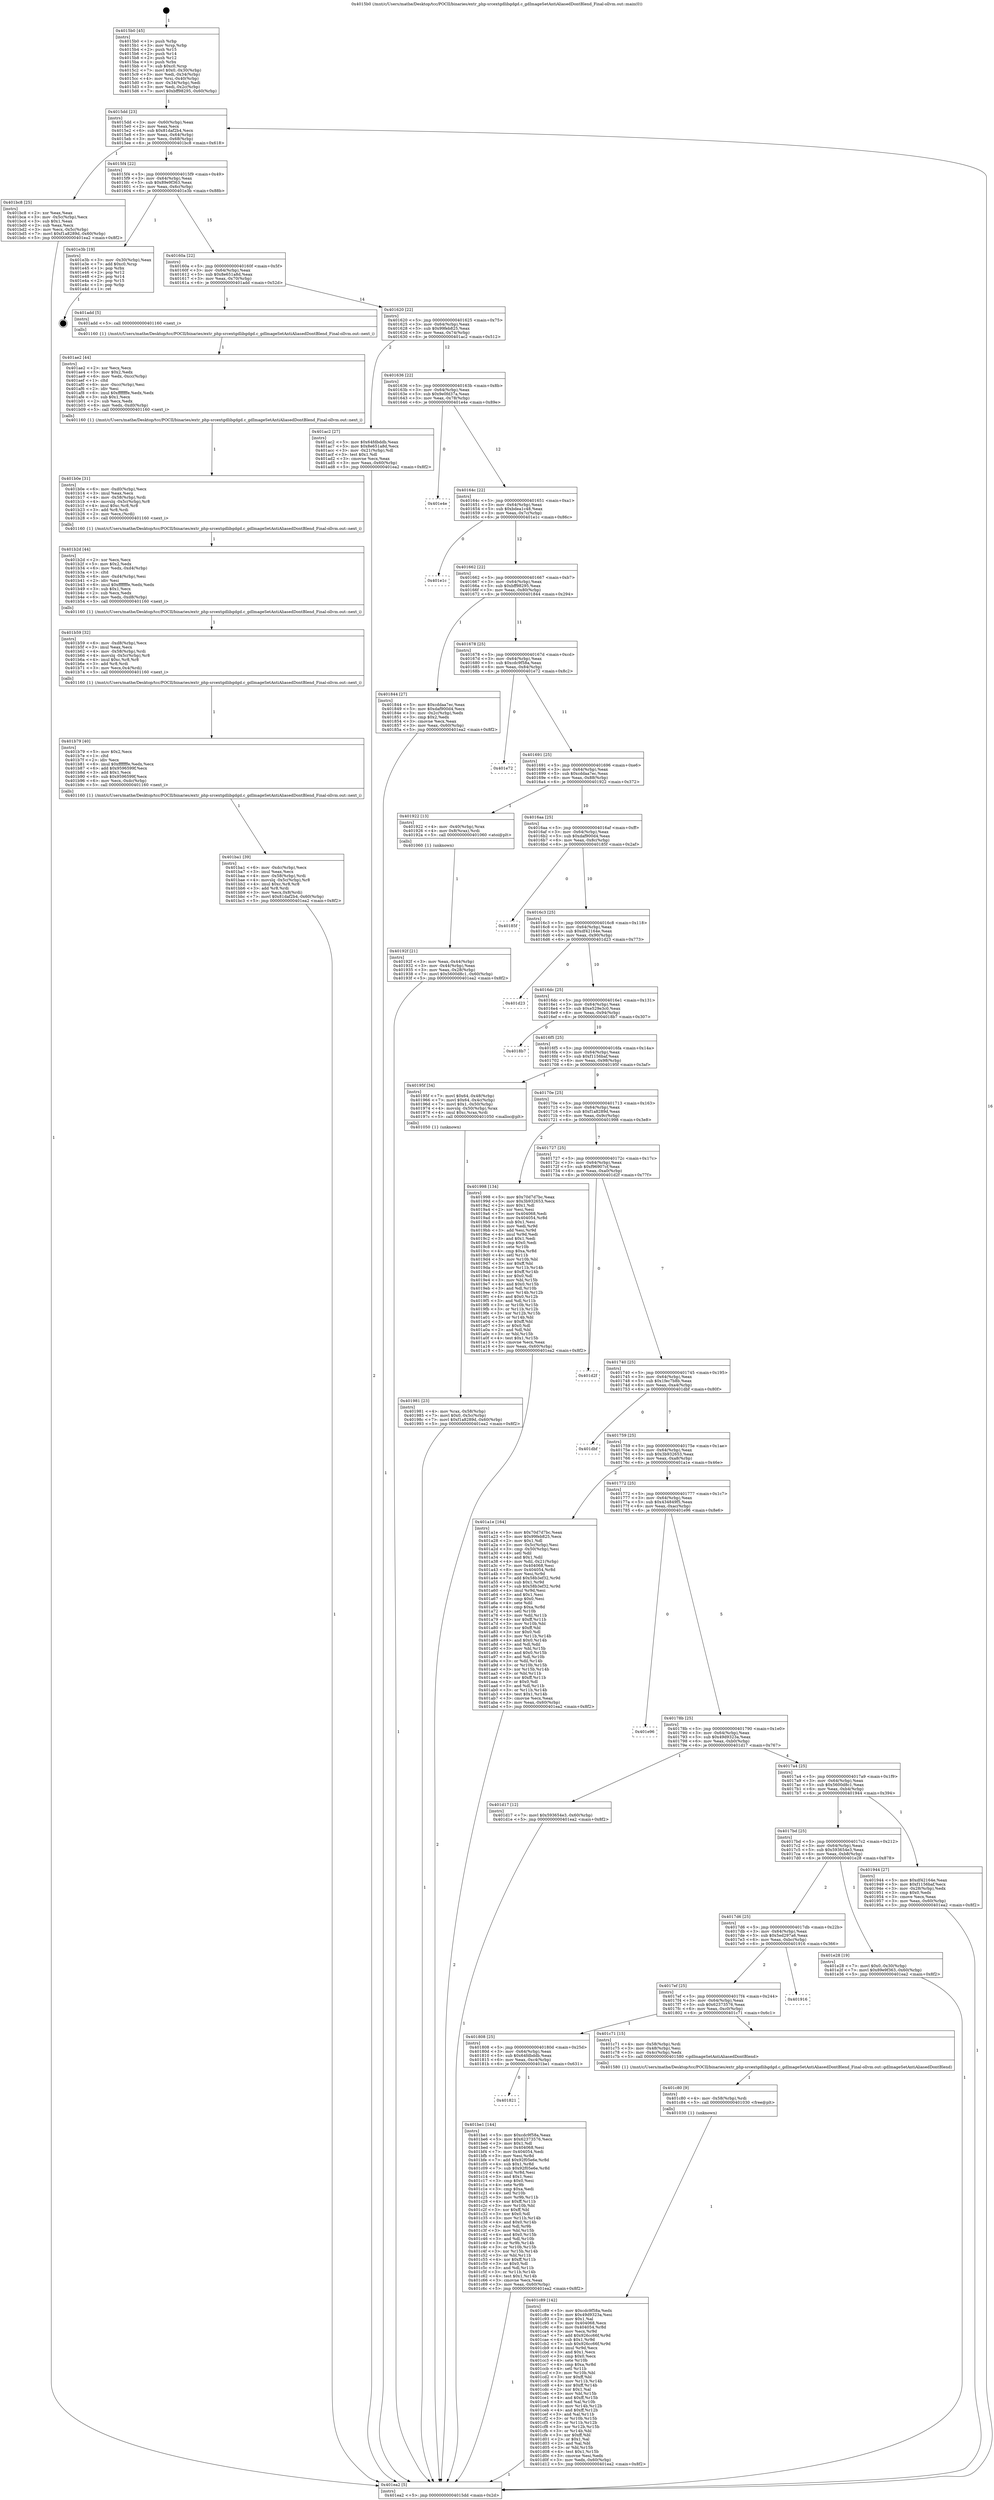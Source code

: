digraph "0x4015b0" {
  label = "0x4015b0 (/mnt/c/Users/mathe/Desktop/tcc/POCII/binaries/extr_php-srcextgdlibgdgd.c_gdImageSetAntiAliasedDontBlend_Final-ollvm.out::main(0))"
  labelloc = "t"
  node[shape=record]

  Entry [label="",width=0.3,height=0.3,shape=circle,fillcolor=black,style=filled]
  "0x4015dd" [label="{
     0x4015dd [23]\l
     | [instrs]\l
     &nbsp;&nbsp;0x4015dd \<+3\>: mov -0x60(%rbp),%eax\l
     &nbsp;&nbsp;0x4015e0 \<+2\>: mov %eax,%ecx\l
     &nbsp;&nbsp;0x4015e2 \<+6\>: sub $0x81daf2b4,%ecx\l
     &nbsp;&nbsp;0x4015e8 \<+3\>: mov %eax,-0x64(%rbp)\l
     &nbsp;&nbsp;0x4015eb \<+3\>: mov %ecx,-0x68(%rbp)\l
     &nbsp;&nbsp;0x4015ee \<+6\>: je 0000000000401bc8 \<main+0x618\>\l
  }"]
  "0x401bc8" [label="{
     0x401bc8 [25]\l
     | [instrs]\l
     &nbsp;&nbsp;0x401bc8 \<+2\>: xor %eax,%eax\l
     &nbsp;&nbsp;0x401bca \<+3\>: mov -0x5c(%rbp),%ecx\l
     &nbsp;&nbsp;0x401bcd \<+3\>: sub $0x1,%eax\l
     &nbsp;&nbsp;0x401bd0 \<+2\>: sub %eax,%ecx\l
     &nbsp;&nbsp;0x401bd2 \<+3\>: mov %ecx,-0x5c(%rbp)\l
     &nbsp;&nbsp;0x401bd5 \<+7\>: movl $0xf1a8289d,-0x60(%rbp)\l
     &nbsp;&nbsp;0x401bdc \<+5\>: jmp 0000000000401ea2 \<main+0x8f2\>\l
  }"]
  "0x4015f4" [label="{
     0x4015f4 [22]\l
     | [instrs]\l
     &nbsp;&nbsp;0x4015f4 \<+5\>: jmp 00000000004015f9 \<main+0x49\>\l
     &nbsp;&nbsp;0x4015f9 \<+3\>: mov -0x64(%rbp),%eax\l
     &nbsp;&nbsp;0x4015fc \<+5\>: sub $0x89e9f363,%eax\l
     &nbsp;&nbsp;0x401601 \<+3\>: mov %eax,-0x6c(%rbp)\l
     &nbsp;&nbsp;0x401604 \<+6\>: je 0000000000401e3b \<main+0x88b\>\l
  }"]
  Exit [label="",width=0.3,height=0.3,shape=circle,fillcolor=black,style=filled,peripheries=2]
  "0x401e3b" [label="{
     0x401e3b [19]\l
     | [instrs]\l
     &nbsp;&nbsp;0x401e3b \<+3\>: mov -0x30(%rbp),%eax\l
     &nbsp;&nbsp;0x401e3e \<+7\>: add $0xc0,%rsp\l
     &nbsp;&nbsp;0x401e45 \<+1\>: pop %rbx\l
     &nbsp;&nbsp;0x401e46 \<+2\>: pop %r12\l
     &nbsp;&nbsp;0x401e48 \<+2\>: pop %r14\l
     &nbsp;&nbsp;0x401e4a \<+2\>: pop %r15\l
     &nbsp;&nbsp;0x401e4c \<+1\>: pop %rbp\l
     &nbsp;&nbsp;0x401e4d \<+1\>: ret\l
  }"]
  "0x40160a" [label="{
     0x40160a [22]\l
     | [instrs]\l
     &nbsp;&nbsp;0x40160a \<+5\>: jmp 000000000040160f \<main+0x5f\>\l
     &nbsp;&nbsp;0x40160f \<+3\>: mov -0x64(%rbp),%eax\l
     &nbsp;&nbsp;0x401612 \<+5\>: sub $0x8e651a8d,%eax\l
     &nbsp;&nbsp;0x401617 \<+3\>: mov %eax,-0x70(%rbp)\l
     &nbsp;&nbsp;0x40161a \<+6\>: je 0000000000401add \<main+0x52d\>\l
  }"]
  "0x401c89" [label="{
     0x401c89 [142]\l
     | [instrs]\l
     &nbsp;&nbsp;0x401c89 \<+5\>: mov $0xcdc9f58a,%edx\l
     &nbsp;&nbsp;0x401c8e \<+5\>: mov $0x49d9323a,%esi\l
     &nbsp;&nbsp;0x401c93 \<+2\>: mov $0x1,%al\l
     &nbsp;&nbsp;0x401c95 \<+7\>: mov 0x404068,%ecx\l
     &nbsp;&nbsp;0x401c9c \<+8\>: mov 0x404054,%r8d\l
     &nbsp;&nbsp;0x401ca4 \<+3\>: mov %ecx,%r9d\l
     &nbsp;&nbsp;0x401ca7 \<+7\>: add $0x926cc66f,%r9d\l
     &nbsp;&nbsp;0x401cae \<+4\>: sub $0x1,%r9d\l
     &nbsp;&nbsp;0x401cb2 \<+7\>: sub $0x926cc66f,%r9d\l
     &nbsp;&nbsp;0x401cb9 \<+4\>: imul %r9d,%ecx\l
     &nbsp;&nbsp;0x401cbd \<+3\>: and $0x1,%ecx\l
     &nbsp;&nbsp;0x401cc0 \<+3\>: cmp $0x0,%ecx\l
     &nbsp;&nbsp;0x401cc3 \<+4\>: sete %r10b\l
     &nbsp;&nbsp;0x401cc7 \<+4\>: cmp $0xa,%r8d\l
     &nbsp;&nbsp;0x401ccb \<+4\>: setl %r11b\l
     &nbsp;&nbsp;0x401ccf \<+3\>: mov %r10b,%bl\l
     &nbsp;&nbsp;0x401cd2 \<+3\>: xor $0xff,%bl\l
     &nbsp;&nbsp;0x401cd5 \<+3\>: mov %r11b,%r14b\l
     &nbsp;&nbsp;0x401cd8 \<+4\>: xor $0xff,%r14b\l
     &nbsp;&nbsp;0x401cdc \<+2\>: xor $0x1,%al\l
     &nbsp;&nbsp;0x401cde \<+3\>: mov %bl,%r15b\l
     &nbsp;&nbsp;0x401ce1 \<+4\>: and $0xff,%r15b\l
     &nbsp;&nbsp;0x401ce5 \<+3\>: and %al,%r10b\l
     &nbsp;&nbsp;0x401ce8 \<+3\>: mov %r14b,%r12b\l
     &nbsp;&nbsp;0x401ceb \<+4\>: and $0xff,%r12b\l
     &nbsp;&nbsp;0x401cef \<+3\>: and %al,%r11b\l
     &nbsp;&nbsp;0x401cf2 \<+3\>: or %r10b,%r15b\l
     &nbsp;&nbsp;0x401cf5 \<+3\>: or %r11b,%r12b\l
     &nbsp;&nbsp;0x401cf8 \<+3\>: xor %r12b,%r15b\l
     &nbsp;&nbsp;0x401cfb \<+3\>: or %r14b,%bl\l
     &nbsp;&nbsp;0x401cfe \<+3\>: xor $0xff,%bl\l
     &nbsp;&nbsp;0x401d01 \<+2\>: or $0x1,%al\l
     &nbsp;&nbsp;0x401d03 \<+2\>: and %al,%bl\l
     &nbsp;&nbsp;0x401d05 \<+3\>: or %bl,%r15b\l
     &nbsp;&nbsp;0x401d08 \<+4\>: test $0x1,%r15b\l
     &nbsp;&nbsp;0x401d0c \<+3\>: cmovne %esi,%edx\l
     &nbsp;&nbsp;0x401d0f \<+3\>: mov %edx,-0x60(%rbp)\l
     &nbsp;&nbsp;0x401d12 \<+5\>: jmp 0000000000401ea2 \<main+0x8f2\>\l
  }"]
  "0x401add" [label="{
     0x401add [5]\l
     | [instrs]\l
     &nbsp;&nbsp;0x401add \<+5\>: call 0000000000401160 \<next_i\>\l
     | [calls]\l
     &nbsp;&nbsp;0x401160 \{1\} (/mnt/c/Users/mathe/Desktop/tcc/POCII/binaries/extr_php-srcextgdlibgdgd.c_gdImageSetAntiAliasedDontBlend_Final-ollvm.out::next_i)\l
  }"]
  "0x401620" [label="{
     0x401620 [22]\l
     | [instrs]\l
     &nbsp;&nbsp;0x401620 \<+5\>: jmp 0000000000401625 \<main+0x75\>\l
     &nbsp;&nbsp;0x401625 \<+3\>: mov -0x64(%rbp),%eax\l
     &nbsp;&nbsp;0x401628 \<+5\>: sub $0x99feb825,%eax\l
     &nbsp;&nbsp;0x40162d \<+3\>: mov %eax,-0x74(%rbp)\l
     &nbsp;&nbsp;0x401630 \<+6\>: je 0000000000401ac2 \<main+0x512\>\l
  }"]
  "0x401c80" [label="{
     0x401c80 [9]\l
     | [instrs]\l
     &nbsp;&nbsp;0x401c80 \<+4\>: mov -0x58(%rbp),%rdi\l
     &nbsp;&nbsp;0x401c84 \<+5\>: call 0000000000401030 \<free@plt\>\l
     | [calls]\l
     &nbsp;&nbsp;0x401030 \{1\} (unknown)\l
  }"]
  "0x401ac2" [label="{
     0x401ac2 [27]\l
     | [instrs]\l
     &nbsp;&nbsp;0x401ac2 \<+5\>: mov $0x64fdbddb,%eax\l
     &nbsp;&nbsp;0x401ac7 \<+5\>: mov $0x8e651a8d,%ecx\l
     &nbsp;&nbsp;0x401acc \<+3\>: mov -0x21(%rbp),%dl\l
     &nbsp;&nbsp;0x401acf \<+3\>: test $0x1,%dl\l
     &nbsp;&nbsp;0x401ad2 \<+3\>: cmovne %ecx,%eax\l
     &nbsp;&nbsp;0x401ad5 \<+3\>: mov %eax,-0x60(%rbp)\l
     &nbsp;&nbsp;0x401ad8 \<+5\>: jmp 0000000000401ea2 \<main+0x8f2\>\l
  }"]
  "0x401636" [label="{
     0x401636 [22]\l
     | [instrs]\l
     &nbsp;&nbsp;0x401636 \<+5\>: jmp 000000000040163b \<main+0x8b\>\l
     &nbsp;&nbsp;0x40163b \<+3\>: mov -0x64(%rbp),%eax\l
     &nbsp;&nbsp;0x40163e \<+5\>: sub $0x9e0fd37a,%eax\l
     &nbsp;&nbsp;0x401643 \<+3\>: mov %eax,-0x78(%rbp)\l
     &nbsp;&nbsp;0x401646 \<+6\>: je 0000000000401e4e \<main+0x89e\>\l
  }"]
  "0x401821" [label="{
     0x401821\l
  }", style=dashed]
  "0x401e4e" [label="{
     0x401e4e\l
  }", style=dashed]
  "0x40164c" [label="{
     0x40164c [22]\l
     | [instrs]\l
     &nbsp;&nbsp;0x40164c \<+5\>: jmp 0000000000401651 \<main+0xa1\>\l
     &nbsp;&nbsp;0x401651 \<+3\>: mov -0x64(%rbp),%eax\l
     &nbsp;&nbsp;0x401654 \<+5\>: sub $0xbdea1c48,%eax\l
     &nbsp;&nbsp;0x401659 \<+3\>: mov %eax,-0x7c(%rbp)\l
     &nbsp;&nbsp;0x40165c \<+6\>: je 0000000000401e1c \<main+0x86c\>\l
  }"]
  "0x401be1" [label="{
     0x401be1 [144]\l
     | [instrs]\l
     &nbsp;&nbsp;0x401be1 \<+5\>: mov $0xcdc9f58a,%eax\l
     &nbsp;&nbsp;0x401be6 \<+5\>: mov $0x62373576,%ecx\l
     &nbsp;&nbsp;0x401beb \<+2\>: mov $0x1,%dl\l
     &nbsp;&nbsp;0x401bed \<+7\>: mov 0x404068,%esi\l
     &nbsp;&nbsp;0x401bf4 \<+7\>: mov 0x404054,%edi\l
     &nbsp;&nbsp;0x401bfb \<+3\>: mov %esi,%r8d\l
     &nbsp;&nbsp;0x401bfe \<+7\>: add $0x92f05e6e,%r8d\l
     &nbsp;&nbsp;0x401c05 \<+4\>: sub $0x1,%r8d\l
     &nbsp;&nbsp;0x401c09 \<+7\>: sub $0x92f05e6e,%r8d\l
     &nbsp;&nbsp;0x401c10 \<+4\>: imul %r8d,%esi\l
     &nbsp;&nbsp;0x401c14 \<+3\>: and $0x1,%esi\l
     &nbsp;&nbsp;0x401c17 \<+3\>: cmp $0x0,%esi\l
     &nbsp;&nbsp;0x401c1a \<+4\>: sete %r9b\l
     &nbsp;&nbsp;0x401c1e \<+3\>: cmp $0xa,%edi\l
     &nbsp;&nbsp;0x401c21 \<+4\>: setl %r10b\l
     &nbsp;&nbsp;0x401c25 \<+3\>: mov %r9b,%r11b\l
     &nbsp;&nbsp;0x401c28 \<+4\>: xor $0xff,%r11b\l
     &nbsp;&nbsp;0x401c2c \<+3\>: mov %r10b,%bl\l
     &nbsp;&nbsp;0x401c2f \<+3\>: xor $0xff,%bl\l
     &nbsp;&nbsp;0x401c32 \<+3\>: xor $0x0,%dl\l
     &nbsp;&nbsp;0x401c35 \<+3\>: mov %r11b,%r14b\l
     &nbsp;&nbsp;0x401c38 \<+4\>: and $0x0,%r14b\l
     &nbsp;&nbsp;0x401c3c \<+3\>: and %dl,%r9b\l
     &nbsp;&nbsp;0x401c3f \<+3\>: mov %bl,%r15b\l
     &nbsp;&nbsp;0x401c42 \<+4\>: and $0x0,%r15b\l
     &nbsp;&nbsp;0x401c46 \<+3\>: and %dl,%r10b\l
     &nbsp;&nbsp;0x401c49 \<+3\>: or %r9b,%r14b\l
     &nbsp;&nbsp;0x401c4c \<+3\>: or %r10b,%r15b\l
     &nbsp;&nbsp;0x401c4f \<+3\>: xor %r15b,%r14b\l
     &nbsp;&nbsp;0x401c52 \<+3\>: or %bl,%r11b\l
     &nbsp;&nbsp;0x401c55 \<+4\>: xor $0xff,%r11b\l
     &nbsp;&nbsp;0x401c59 \<+3\>: or $0x0,%dl\l
     &nbsp;&nbsp;0x401c5c \<+3\>: and %dl,%r11b\l
     &nbsp;&nbsp;0x401c5f \<+3\>: or %r11b,%r14b\l
     &nbsp;&nbsp;0x401c62 \<+4\>: test $0x1,%r14b\l
     &nbsp;&nbsp;0x401c66 \<+3\>: cmovne %ecx,%eax\l
     &nbsp;&nbsp;0x401c69 \<+3\>: mov %eax,-0x60(%rbp)\l
     &nbsp;&nbsp;0x401c6c \<+5\>: jmp 0000000000401ea2 \<main+0x8f2\>\l
  }"]
  "0x401e1c" [label="{
     0x401e1c\l
  }", style=dashed]
  "0x401662" [label="{
     0x401662 [22]\l
     | [instrs]\l
     &nbsp;&nbsp;0x401662 \<+5\>: jmp 0000000000401667 \<main+0xb7\>\l
     &nbsp;&nbsp;0x401667 \<+3\>: mov -0x64(%rbp),%eax\l
     &nbsp;&nbsp;0x40166a \<+5\>: sub $0xbff98295,%eax\l
     &nbsp;&nbsp;0x40166f \<+3\>: mov %eax,-0x80(%rbp)\l
     &nbsp;&nbsp;0x401672 \<+6\>: je 0000000000401844 \<main+0x294\>\l
  }"]
  "0x401808" [label="{
     0x401808 [25]\l
     | [instrs]\l
     &nbsp;&nbsp;0x401808 \<+5\>: jmp 000000000040180d \<main+0x25d\>\l
     &nbsp;&nbsp;0x40180d \<+3\>: mov -0x64(%rbp),%eax\l
     &nbsp;&nbsp;0x401810 \<+5\>: sub $0x64fdbddb,%eax\l
     &nbsp;&nbsp;0x401815 \<+6\>: mov %eax,-0xc4(%rbp)\l
     &nbsp;&nbsp;0x40181b \<+6\>: je 0000000000401be1 \<main+0x631\>\l
  }"]
  "0x401844" [label="{
     0x401844 [27]\l
     | [instrs]\l
     &nbsp;&nbsp;0x401844 \<+5\>: mov $0xcddaa7ec,%eax\l
     &nbsp;&nbsp;0x401849 \<+5\>: mov $0xdaf900d4,%ecx\l
     &nbsp;&nbsp;0x40184e \<+3\>: mov -0x2c(%rbp),%edx\l
     &nbsp;&nbsp;0x401851 \<+3\>: cmp $0x2,%edx\l
     &nbsp;&nbsp;0x401854 \<+3\>: cmovne %ecx,%eax\l
     &nbsp;&nbsp;0x401857 \<+3\>: mov %eax,-0x60(%rbp)\l
     &nbsp;&nbsp;0x40185a \<+5\>: jmp 0000000000401ea2 \<main+0x8f2\>\l
  }"]
  "0x401678" [label="{
     0x401678 [25]\l
     | [instrs]\l
     &nbsp;&nbsp;0x401678 \<+5\>: jmp 000000000040167d \<main+0xcd\>\l
     &nbsp;&nbsp;0x40167d \<+3\>: mov -0x64(%rbp),%eax\l
     &nbsp;&nbsp;0x401680 \<+5\>: sub $0xcdc9f58a,%eax\l
     &nbsp;&nbsp;0x401685 \<+6\>: mov %eax,-0x84(%rbp)\l
     &nbsp;&nbsp;0x40168b \<+6\>: je 0000000000401e72 \<main+0x8c2\>\l
  }"]
  "0x401ea2" [label="{
     0x401ea2 [5]\l
     | [instrs]\l
     &nbsp;&nbsp;0x401ea2 \<+5\>: jmp 00000000004015dd \<main+0x2d\>\l
  }"]
  "0x4015b0" [label="{
     0x4015b0 [45]\l
     | [instrs]\l
     &nbsp;&nbsp;0x4015b0 \<+1\>: push %rbp\l
     &nbsp;&nbsp;0x4015b1 \<+3\>: mov %rsp,%rbp\l
     &nbsp;&nbsp;0x4015b4 \<+2\>: push %r15\l
     &nbsp;&nbsp;0x4015b6 \<+2\>: push %r14\l
     &nbsp;&nbsp;0x4015b8 \<+2\>: push %r12\l
     &nbsp;&nbsp;0x4015ba \<+1\>: push %rbx\l
     &nbsp;&nbsp;0x4015bb \<+7\>: sub $0xc0,%rsp\l
     &nbsp;&nbsp;0x4015c2 \<+7\>: movl $0x0,-0x30(%rbp)\l
     &nbsp;&nbsp;0x4015c9 \<+3\>: mov %edi,-0x34(%rbp)\l
     &nbsp;&nbsp;0x4015cc \<+4\>: mov %rsi,-0x40(%rbp)\l
     &nbsp;&nbsp;0x4015d0 \<+3\>: mov -0x34(%rbp),%edi\l
     &nbsp;&nbsp;0x4015d3 \<+3\>: mov %edi,-0x2c(%rbp)\l
     &nbsp;&nbsp;0x4015d6 \<+7\>: movl $0xbff98295,-0x60(%rbp)\l
  }"]
  "0x401c71" [label="{
     0x401c71 [15]\l
     | [instrs]\l
     &nbsp;&nbsp;0x401c71 \<+4\>: mov -0x58(%rbp),%rdi\l
     &nbsp;&nbsp;0x401c75 \<+3\>: mov -0x48(%rbp),%esi\l
     &nbsp;&nbsp;0x401c78 \<+3\>: mov -0x4c(%rbp),%edx\l
     &nbsp;&nbsp;0x401c7b \<+5\>: call 0000000000401580 \<gdImageSetAntiAliasedDontBlend\>\l
     | [calls]\l
     &nbsp;&nbsp;0x401580 \{1\} (/mnt/c/Users/mathe/Desktop/tcc/POCII/binaries/extr_php-srcextgdlibgdgd.c_gdImageSetAntiAliasedDontBlend_Final-ollvm.out::gdImageSetAntiAliasedDontBlend)\l
  }"]
  "0x401e72" [label="{
     0x401e72\l
  }", style=dashed]
  "0x401691" [label="{
     0x401691 [25]\l
     | [instrs]\l
     &nbsp;&nbsp;0x401691 \<+5\>: jmp 0000000000401696 \<main+0xe6\>\l
     &nbsp;&nbsp;0x401696 \<+3\>: mov -0x64(%rbp),%eax\l
     &nbsp;&nbsp;0x401699 \<+5\>: sub $0xcddaa7ec,%eax\l
     &nbsp;&nbsp;0x40169e \<+6\>: mov %eax,-0x88(%rbp)\l
     &nbsp;&nbsp;0x4016a4 \<+6\>: je 0000000000401922 \<main+0x372\>\l
  }"]
  "0x4017ef" [label="{
     0x4017ef [25]\l
     | [instrs]\l
     &nbsp;&nbsp;0x4017ef \<+5\>: jmp 00000000004017f4 \<main+0x244\>\l
     &nbsp;&nbsp;0x4017f4 \<+3\>: mov -0x64(%rbp),%eax\l
     &nbsp;&nbsp;0x4017f7 \<+5\>: sub $0x62373576,%eax\l
     &nbsp;&nbsp;0x4017fc \<+6\>: mov %eax,-0xc0(%rbp)\l
     &nbsp;&nbsp;0x401802 \<+6\>: je 0000000000401c71 \<main+0x6c1\>\l
  }"]
  "0x401922" [label="{
     0x401922 [13]\l
     | [instrs]\l
     &nbsp;&nbsp;0x401922 \<+4\>: mov -0x40(%rbp),%rax\l
     &nbsp;&nbsp;0x401926 \<+4\>: mov 0x8(%rax),%rdi\l
     &nbsp;&nbsp;0x40192a \<+5\>: call 0000000000401060 \<atoi@plt\>\l
     | [calls]\l
     &nbsp;&nbsp;0x401060 \{1\} (unknown)\l
  }"]
  "0x4016aa" [label="{
     0x4016aa [25]\l
     | [instrs]\l
     &nbsp;&nbsp;0x4016aa \<+5\>: jmp 00000000004016af \<main+0xff\>\l
     &nbsp;&nbsp;0x4016af \<+3\>: mov -0x64(%rbp),%eax\l
     &nbsp;&nbsp;0x4016b2 \<+5\>: sub $0xdaf900d4,%eax\l
     &nbsp;&nbsp;0x4016b7 \<+6\>: mov %eax,-0x8c(%rbp)\l
     &nbsp;&nbsp;0x4016bd \<+6\>: je 000000000040185f \<main+0x2af\>\l
  }"]
  "0x40192f" [label="{
     0x40192f [21]\l
     | [instrs]\l
     &nbsp;&nbsp;0x40192f \<+3\>: mov %eax,-0x44(%rbp)\l
     &nbsp;&nbsp;0x401932 \<+3\>: mov -0x44(%rbp),%eax\l
     &nbsp;&nbsp;0x401935 \<+3\>: mov %eax,-0x28(%rbp)\l
     &nbsp;&nbsp;0x401938 \<+7\>: movl $0x5600d8c1,-0x60(%rbp)\l
     &nbsp;&nbsp;0x40193f \<+5\>: jmp 0000000000401ea2 \<main+0x8f2\>\l
  }"]
  "0x401916" [label="{
     0x401916\l
  }", style=dashed]
  "0x40185f" [label="{
     0x40185f\l
  }", style=dashed]
  "0x4016c3" [label="{
     0x4016c3 [25]\l
     | [instrs]\l
     &nbsp;&nbsp;0x4016c3 \<+5\>: jmp 00000000004016c8 \<main+0x118\>\l
     &nbsp;&nbsp;0x4016c8 \<+3\>: mov -0x64(%rbp),%eax\l
     &nbsp;&nbsp;0x4016cb \<+5\>: sub $0xdf42164e,%eax\l
     &nbsp;&nbsp;0x4016d0 \<+6\>: mov %eax,-0x90(%rbp)\l
     &nbsp;&nbsp;0x4016d6 \<+6\>: je 0000000000401d23 \<main+0x773\>\l
  }"]
  "0x4017d6" [label="{
     0x4017d6 [25]\l
     | [instrs]\l
     &nbsp;&nbsp;0x4017d6 \<+5\>: jmp 00000000004017db \<main+0x22b\>\l
     &nbsp;&nbsp;0x4017db \<+3\>: mov -0x64(%rbp),%eax\l
     &nbsp;&nbsp;0x4017de \<+5\>: sub $0x5ed297a6,%eax\l
     &nbsp;&nbsp;0x4017e3 \<+6\>: mov %eax,-0xbc(%rbp)\l
     &nbsp;&nbsp;0x4017e9 \<+6\>: je 0000000000401916 \<main+0x366\>\l
  }"]
  "0x401d23" [label="{
     0x401d23\l
  }", style=dashed]
  "0x4016dc" [label="{
     0x4016dc [25]\l
     | [instrs]\l
     &nbsp;&nbsp;0x4016dc \<+5\>: jmp 00000000004016e1 \<main+0x131\>\l
     &nbsp;&nbsp;0x4016e1 \<+3\>: mov -0x64(%rbp),%eax\l
     &nbsp;&nbsp;0x4016e4 \<+5\>: sub $0xe529e3c0,%eax\l
     &nbsp;&nbsp;0x4016e9 \<+6\>: mov %eax,-0x94(%rbp)\l
     &nbsp;&nbsp;0x4016ef \<+6\>: je 00000000004018b7 \<main+0x307\>\l
  }"]
  "0x401e28" [label="{
     0x401e28 [19]\l
     | [instrs]\l
     &nbsp;&nbsp;0x401e28 \<+7\>: movl $0x0,-0x30(%rbp)\l
     &nbsp;&nbsp;0x401e2f \<+7\>: movl $0x89e9f363,-0x60(%rbp)\l
     &nbsp;&nbsp;0x401e36 \<+5\>: jmp 0000000000401ea2 \<main+0x8f2\>\l
  }"]
  "0x4018b7" [label="{
     0x4018b7\l
  }", style=dashed]
  "0x4016f5" [label="{
     0x4016f5 [25]\l
     | [instrs]\l
     &nbsp;&nbsp;0x4016f5 \<+5\>: jmp 00000000004016fa \<main+0x14a\>\l
     &nbsp;&nbsp;0x4016fa \<+3\>: mov -0x64(%rbp),%eax\l
     &nbsp;&nbsp;0x4016fd \<+5\>: sub $0xf1156baf,%eax\l
     &nbsp;&nbsp;0x401702 \<+6\>: mov %eax,-0x98(%rbp)\l
     &nbsp;&nbsp;0x401708 \<+6\>: je 000000000040195f \<main+0x3af\>\l
  }"]
  "0x401ba1" [label="{
     0x401ba1 [39]\l
     | [instrs]\l
     &nbsp;&nbsp;0x401ba1 \<+6\>: mov -0xdc(%rbp),%ecx\l
     &nbsp;&nbsp;0x401ba7 \<+3\>: imul %eax,%ecx\l
     &nbsp;&nbsp;0x401baa \<+4\>: mov -0x58(%rbp),%rdi\l
     &nbsp;&nbsp;0x401bae \<+4\>: movslq -0x5c(%rbp),%r8\l
     &nbsp;&nbsp;0x401bb2 \<+4\>: imul $0xc,%r8,%r8\l
     &nbsp;&nbsp;0x401bb6 \<+3\>: add %r8,%rdi\l
     &nbsp;&nbsp;0x401bb9 \<+3\>: mov %ecx,0x8(%rdi)\l
     &nbsp;&nbsp;0x401bbc \<+7\>: movl $0x81daf2b4,-0x60(%rbp)\l
     &nbsp;&nbsp;0x401bc3 \<+5\>: jmp 0000000000401ea2 \<main+0x8f2\>\l
  }"]
  "0x40195f" [label="{
     0x40195f [34]\l
     | [instrs]\l
     &nbsp;&nbsp;0x40195f \<+7\>: movl $0x64,-0x48(%rbp)\l
     &nbsp;&nbsp;0x401966 \<+7\>: movl $0x64,-0x4c(%rbp)\l
     &nbsp;&nbsp;0x40196d \<+7\>: movl $0x1,-0x50(%rbp)\l
     &nbsp;&nbsp;0x401974 \<+4\>: movslq -0x50(%rbp),%rax\l
     &nbsp;&nbsp;0x401978 \<+4\>: imul $0xc,%rax,%rdi\l
     &nbsp;&nbsp;0x40197c \<+5\>: call 0000000000401050 \<malloc@plt\>\l
     | [calls]\l
     &nbsp;&nbsp;0x401050 \{1\} (unknown)\l
  }"]
  "0x40170e" [label="{
     0x40170e [25]\l
     | [instrs]\l
     &nbsp;&nbsp;0x40170e \<+5\>: jmp 0000000000401713 \<main+0x163\>\l
     &nbsp;&nbsp;0x401713 \<+3\>: mov -0x64(%rbp),%eax\l
     &nbsp;&nbsp;0x401716 \<+5\>: sub $0xf1a8289d,%eax\l
     &nbsp;&nbsp;0x40171b \<+6\>: mov %eax,-0x9c(%rbp)\l
     &nbsp;&nbsp;0x401721 \<+6\>: je 0000000000401998 \<main+0x3e8\>\l
  }"]
  "0x401b79" [label="{
     0x401b79 [40]\l
     | [instrs]\l
     &nbsp;&nbsp;0x401b79 \<+5\>: mov $0x2,%ecx\l
     &nbsp;&nbsp;0x401b7e \<+1\>: cltd\l
     &nbsp;&nbsp;0x401b7f \<+2\>: idiv %ecx\l
     &nbsp;&nbsp;0x401b81 \<+6\>: imul $0xfffffffe,%edx,%ecx\l
     &nbsp;&nbsp;0x401b87 \<+6\>: add $0x9596599f,%ecx\l
     &nbsp;&nbsp;0x401b8d \<+3\>: add $0x1,%ecx\l
     &nbsp;&nbsp;0x401b90 \<+6\>: sub $0x9596599f,%ecx\l
     &nbsp;&nbsp;0x401b96 \<+6\>: mov %ecx,-0xdc(%rbp)\l
     &nbsp;&nbsp;0x401b9c \<+5\>: call 0000000000401160 \<next_i\>\l
     | [calls]\l
     &nbsp;&nbsp;0x401160 \{1\} (/mnt/c/Users/mathe/Desktop/tcc/POCII/binaries/extr_php-srcextgdlibgdgd.c_gdImageSetAntiAliasedDontBlend_Final-ollvm.out::next_i)\l
  }"]
  "0x401998" [label="{
     0x401998 [134]\l
     | [instrs]\l
     &nbsp;&nbsp;0x401998 \<+5\>: mov $0x70d7d7bc,%eax\l
     &nbsp;&nbsp;0x40199d \<+5\>: mov $0x3b932653,%ecx\l
     &nbsp;&nbsp;0x4019a2 \<+2\>: mov $0x1,%dl\l
     &nbsp;&nbsp;0x4019a4 \<+2\>: xor %esi,%esi\l
     &nbsp;&nbsp;0x4019a6 \<+7\>: mov 0x404068,%edi\l
     &nbsp;&nbsp;0x4019ad \<+8\>: mov 0x404054,%r8d\l
     &nbsp;&nbsp;0x4019b5 \<+3\>: sub $0x1,%esi\l
     &nbsp;&nbsp;0x4019b8 \<+3\>: mov %edi,%r9d\l
     &nbsp;&nbsp;0x4019bb \<+3\>: add %esi,%r9d\l
     &nbsp;&nbsp;0x4019be \<+4\>: imul %r9d,%edi\l
     &nbsp;&nbsp;0x4019c2 \<+3\>: and $0x1,%edi\l
     &nbsp;&nbsp;0x4019c5 \<+3\>: cmp $0x0,%edi\l
     &nbsp;&nbsp;0x4019c8 \<+4\>: sete %r10b\l
     &nbsp;&nbsp;0x4019cc \<+4\>: cmp $0xa,%r8d\l
     &nbsp;&nbsp;0x4019d0 \<+4\>: setl %r11b\l
     &nbsp;&nbsp;0x4019d4 \<+3\>: mov %r10b,%bl\l
     &nbsp;&nbsp;0x4019d7 \<+3\>: xor $0xff,%bl\l
     &nbsp;&nbsp;0x4019da \<+3\>: mov %r11b,%r14b\l
     &nbsp;&nbsp;0x4019dd \<+4\>: xor $0xff,%r14b\l
     &nbsp;&nbsp;0x4019e1 \<+3\>: xor $0x0,%dl\l
     &nbsp;&nbsp;0x4019e4 \<+3\>: mov %bl,%r15b\l
     &nbsp;&nbsp;0x4019e7 \<+4\>: and $0x0,%r15b\l
     &nbsp;&nbsp;0x4019eb \<+3\>: and %dl,%r10b\l
     &nbsp;&nbsp;0x4019ee \<+3\>: mov %r14b,%r12b\l
     &nbsp;&nbsp;0x4019f1 \<+4\>: and $0x0,%r12b\l
     &nbsp;&nbsp;0x4019f5 \<+3\>: and %dl,%r11b\l
     &nbsp;&nbsp;0x4019f8 \<+3\>: or %r10b,%r15b\l
     &nbsp;&nbsp;0x4019fb \<+3\>: or %r11b,%r12b\l
     &nbsp;&nbsp;0x4019fe \<+3\>: xor %r12b,%r15b\l
     &nbsp;&nbsp;0x401a01 \<+3\>: or %r14b,%bl\l
     &nbsp;&nbsp;0x401a04 \<+3\>: xor $0xff,%bl\l
     &nbsp;&nbsp;0x401a07 \<+3\>: or $0x0,%dl\l
     &nbsp;&nbsp;0x401a0a \<+2\>: and %dl,%bl\l
     &nbsp;&nbsp;0x401a0c \<+3\>: or %bl,%r15b\l
     &nbsp;&nbsp;0x401a0f \<+4\>: test $0x1,%r15b\l
     &nbsp;&nbsp;0x401a13 \<+3\>: cmovne %ecx,%eax\l
     &nbsp;&nbsp;0x401a16 \<+3\>: mov %eax,-0x60(%rbp)\l
     &nbsp;&nbsp;0x401a19 \<+5\>: jmp 0000000000401ea2 \<main+0x8f2\>\l
  }"]
  "0x401727" [label="{
     0x401727 [25]\l
     | [instrs]\l
     &nbsp;&nbsp;0x401727 \<+5\>: jmp 000000000040172c \<main+0x17c\>\l
     &nbsp;&nbsp;0x40172c \<+3\>: mov -0x64(%rbp),%eax\l
     &nbsp;&nbsp;0x40172f \<+5\>: sub $0xf96907cf,%eax\l
     &nbsp;&nbsp;0x401734 \<+6\>: mov %eax,-0xa0(%rbp)\l
     &nbsp;&nbsp;0x40173a \<+6\>: je 0000000000401d2f \<main+0x77f\>\l
  }"]
  "0x401b59" [label="{
     0x401b59 [32]\l
     | [instrs]\l
     &nbsp;&nbsp;0x401b59 \<+6\>: mov -0xd8(%rbp),%ecx\l
     &nbsp;&nbsp;0x401b5f \<+3\>: imul %eax,%ecx\l
     &nbsp;&nbsp;0x401b62 \<+4\>: mov -0x58(%rbp),%rdi\l
     &nbsp;&nbsp;0x401b66 \<+4\>: movslq -0x5c(%rbp),%r8\l
     &nbsp;&nbsp;0x401b6a \<+4\>: imul $0xc,%r8,%r8\l
     &nbsp;&nbsp;0x401b6e \<+3\>: add %r8,%rdi\l
     &nbsp;&nbsp;0x401b71 \<+3\>: mov %ecx,0x4(%rdi)\l
     &nbsp;&nbsp;0x401b74 \<+5\>: call 0000000000401160 \<next_i\>\l
     | [calls]\l
     &nbsp;&nbsp;0x401160 \{1\} (/mnt/c/Users/mathe/Desktop/tcc/POCII/binaries/extr_php-srcextgdlibgdgd.c_gdImageSetAntiAliasedDontBlend_Final-ollvm.out::next_i)\l
  }"]
  "0x401d2f" [label="{
     0x401d2f\l
  }", style=dashed]
  "0x401740" [label="{
     0x401740 [25]\l
     | [instrs]\l
     &nbsp;&nbsp;0x401740 \<+5\>: jmp 0000000000401745 \<main+0x195\>\l
     &nbsp;&nbsp;0x401745 \<+3\>: mov -0x64(%rbp),%eax\l
     &nbsp;&nbsp;0x401748 \<+5\>: sub $0x1fec7b8b,%eax\l
     &nbsp;&nbsp;0x40174d \<+6\>: mov %eax,-0xa4(%rbp)\l
     &nbsp;&nbsp;0x401753 \<+6\>: je 0000000000401dbf \<main+0x80f\>\l
  }"]
  "0x401b2d" [label="{
     0x401b2d [44]\l
     | [instrs]\l
     &nbsp;&nbsp;0x401b2d \<+2\>: xor %ecx,%ecx\l
     &nbsp;&nbsp;0x401b2f \<+5\>: mov $0x2,%edx\l
     &nbsp;&nbsp;0x401b34 \<+6\>: mov %edx,-0xd4(%rbp)\l
     &nbsp;&nbsp;0x401b3a \<+1\>: cltd\l
     &nbsp;&nbsp;0x401b3b \<+6\>: mov -0xd4(%rbp),%esi\l
     &nbsp;&nbsp;0x401b41 \<+2\>: idiv %esi\l
     &nbsp;&nbsp;0x401b43 \<+6\>: imul $0xfffffffe,%edx,%edx\l
     &nbsp;&nbsp;0x401b49 \<+3\>: sub $0x1,%ecx\l
     &nbsp;&nbsp;0x401b4c \<+2\>: sub %ecx,%edx\l
     &nbsp;&nbsp;0x401b4e \<+6\>: mov %edx,-0xd8(%rbp)\l
     &nbsp;&nbsp;0x401b54 \<+5\>: call 0000000000401160 \<next_i\>\l
     | [calls]\l
     &nbsp;&nbsp;0x401160 \{1\} (/mnt/c/Users/mathe/Desktop/tcc/POCII/binaries/extr_php-srcextgdlibgdgd.c_gdImageSetAntiAliasedDontBlend_Final-ollvm.out::next_i)\l
  }"]
  "0x401dbf" [label="{
     0x401dbf\l
  }", style=dashed]
  "0x401759" [label="{
     0x401759 [25]\l
     | [instrs]\l
     &nbsp;&nbsp;0x401759 \<+5\>: jmp 000000000040175e \<main+0x1ae\>\l
     &nbsp;&nbsp;0x40175e \<+3\>: mov -0x64(%rbp),%eax\l
     &nbsp;&nbsp;0x401761 \<+5\>: sub $0x3b932653,%eax\l
     &nbsp;&nbsp;0x401766 \<+6\>: mov %eax,-0xa8(%rbp)\l
     &nbsp;&nbsp;0x40176c \<+6\>: je 0000000000401a1e \<main+0x46e\>\l
  }"]
  "0x401b0e" [label="{
     0x401b0e [31]\l
     | [instrs]\l
     &nbsp;&nbsp;0x401b0e \<+6\>: mov -0xd0(%rbp),%ecx\l
     &nbsp;&nbsp;0x401b14 \<+3\>: imul %eax,%ecx\l
     &nbsp;&nbsp;0x401b17 \<+4\>: mov -0x58(%rbp),%rdi\l
     &nbsp;&nbsp;0x401b1b \<+4\>: movslq -0x5c(%rbp),%r8\l
     &nbsp;&nbsp;0x401b1f \<+4\>: imul $0xc,%r8,%r8\l
     &nbsp;&nbsp;0x401b23 \<+3\>: add %r8,%rdi\l
     &nbsp;&nbsp;0x401b26 \<+2\>: mov %ecx,(%rdi)\l
     &nbsp;&nbsp;0x401b28 \<+5\>: call 0000000000401160 \<next_i\>\l
     | [calls]\l
     &nbsp;&nbsp;0x401160 \{1\} (/mnt/c/Users/mathe/Desktop/tcc/POCII/binaries/extr_php-srcextgdlibgdgd.c_gdImageSetAntiAliasedDontBlend_Final-ollvm.out::next_i)\l
  }"]
  "0x401a1e" [label="{
     0x401a1e [164]\l
     | [instrs]\l
     &nbsp;&nbsp;0x401a1e \<+5\>: mov $0x70d7d7bc,%eax\l
     &nbsp;&nbsp;0x401a23 \<+5\>: mov $0x99feb825,%ecx\l
     &nbsp;&nbsp;0x401a28 \<+2\>: mov $0x1,%dl\l
     &nbsp;&nbsp;0x401a2a \<+3\>: mov -0x5c(%rbp),%esi\l
     &nbsp;&nbsp;0x401a2d \<+3\>: cmp -0x50(%rbp),%esi\l
     &nbsp;&nbsp;0x401a30 \<+4\>: setl %dil\l
     &nbsp;&nbsp;0x401a34 \<+4\>: and $0x1,%dil\l
     &nbsp;&nbsp;0x401a38 \<+4\>: mov %dil,-0x21(%rbp)\l
     &nbsp;&nbsp;0x401a3c \<+7\>: mov 0x404068,%esi\l
     &nbsp;&nbsp;0x401a43 \<+8\>: mov 0x404054,%r8d\l
     &nbsp;&nbsp;0x401a4b \<+3\>: mov %esi,%r9d\l
     &nbsp;&nbsp;0x401a4e \<+7\>: add $0x58b3ef32,%r9d\l
     &nbsp;&nbsp;0x401a55 \<+4\>: sub $0x1,%r9d\l
     &nbsp;&nbsp;0x401a59 \<+7\>: sub $0x58b3ef32,%r9d\l
     &nbsp;&nbsp;0x401a60 \<+4\>: imul %r9d,%esi\l
     &nbsp;&nbsp;0x401a64 \<+3\>: and $0x1,%esi\l
     &nbsp;&nbsp;0x401a67 \<+3\>: cmp $0x0,%esi\l
     &nbsp;&nbsp;0x401a6a \<+4\>: sete %dil\l
     &nbsp;&nbsp;0x401a6e \<+4\>: cmp $0xa,%r8d\l
     &nbsp;&nbsp;0x401a72 \<+4\>: setl %r10b\l
     &nbsp;&nbsp;0x401a76 \<+3\>: mov %dil,%r11b\l
     &nbsp;&nbsp;0x401a79 \<+4\>: xor $0xff,%r11b\l
     &nbsp;&nbsp;0x401a7d \<+3\>: mov %r10b,%bl\l
     &nbsp;&nbsp;0x401a80 \<+3\>: xor $0xff,%bl\l
     &nbsp;&nbsp;0x401a83 \<+3\>: xor $0x0,%dl\l
     &nbsp;&nbsp;0x401a86 \<+3\>: mov %r11b,%r14b\l
     &nbsp;&nbsp;0x401a89 \<+4\>: and $0x0,%r14b\l
     &nbsp;&nbsp;0x401a8d \<+3\>: and %dl,%dil\l
     &nbsp;&nbsp;0x401a90 \<+3\>: mov %bl,%r15b\l
     &nbsp;&nbsp;0x401a93 \<+4\>: and $0x0,%r15b\l
     &nbsp;&nbsp;0x401a97 \<+3\>: and %dl,%r10b\l
     &nbsp;&nbsp;0x401a9a \<+3\>: or %dil,%r14b\l
     &nbsp;&nbsp;0x401a9d \<+3\>: or %r10b,%r15b\l
     &nbsp;&nbsp;0x401aa0 \<+3\>: xor %r15b,%r14b\l
     &nbsp;&nbsp;0x401aa3 \<+3\>: or %bl,%r11b\l
     &nbsp;&nbsp;0x401aa6 \<+4\>: xor $0xff,%r11b\l
     &nbsp;&nbsp;0x401aaa \<+3\>: or $0x0,%dl\l
     &nbsp;&nbsp;0x401aad \<+3\>: and %dl,%r11b\l
     &nbsp;&nbsp;0x401ab0 \<+3\>: or %r11b,%r14b\l
     &nbsp;&nbsp;0x401ab3 \<+4\>: test $0x1,%r14b\l
     &nbsp;&nbsp;0x401ab7 \<+3\>: cmovne %ecx,%eax\l
     &nbsp;&nbsp;0x401aba \<+3\>: mov %eax,-0x60(%rbp)\l
     &nbsp;&nbsp;0x401abd \<+5\>: jmp 0000000000401ea2 \<main+0x8f2\>\l
  }"]
  "0x401772" [label="{
     0x401772 [25]\l
     | [instrs]\l
     &nbsp;&nbsp;0x401772 \<+5\>: jmp 0000000000401777 \<main+0x1c7\>\l
     &nbsp;&nbsp;0x401777 \<+3\>: mov -0x64(%rbp),%eax\l
     &nbsp;&nbsp;0x40177a \<+5\>: sub $0x434849f5,%eax\l
     &nbsp;&nbsp;0x40177f \<+6\>: mov %eax,-0xac(%rbp)\l
     &nbsp;&nbsp;0x401785 \<+6\>: je 0000000000401e96 \<main+0x8e6\>\l
  }"]
  "0x401ae2" [label="{
     0x401ae2 [44]\l
     | [instrs]\l
     &nbsp;&nbsp;0x401ae2 \<+2\>: xor %ecx,%ecx\l
     &nbsp;&nbsp;0x401ae4 \<+5\>: mov $0x2,%edx\l
     &nbsp;&nbsp;0x401ae9 \<+6\>: mov %edx,-0xcc(%rbp)\l
     &nbsp;&nbsp;0x401aef \<+1\>: cltd\l
     &nbsp;&nbsp;0x401af0 \<+6\>: mov -0xcc(%rbp),%esi\l
     &nbsp;&nbsp;0x401af6 \<+2\>: idiv %esi\l
     &nbsp;&nbsp;0x401af8 \<+6\>: imul $0xfffffffe,%edx,%edx\l
     &nbsp;&nbsp;0x401afe \<+3\>: sub $0x1,%ecx\l
     &nbsp;&nbsp;0x401b01 \<+2\>: sub %ecx,%edx\l
     &nbsp;&nbsp;0x401b03 \<+6\>: mov %edx,-0xd0(%rbp)\l
     &nbsp;&nbsp;0x401b09 \<+5\>: call 0000000000401160 \<next_i\>\l
     | [calls]\l
     &nbsp;&nbsp;0x401160 \{1\} (/mnt/c/Users/mathe/Desktop/tcc/POCII/binaries/extr_php-srcextgdlibgdgd.c_gdImageSetAntiAliasedDontBlend_Final-ollvm.out::next_i)\l
  }"]
  "0x401e96" [label="{
     0x401e96\l
  }", style=dashed]
  "0x40178b" [label="{
     0x40178b [25]\l
     | [instrs]\l
     &nbsp;&nbsp;0x40178b \<+5\>: jmp 0000000000401790 \<main+0x1e0\>\l
     &nbsp;&nbsp;0x401790 \<+3\>: mov -0x64(%rbp),%eax\l
     &nbsp;&nbsp;0x401793 \<+5\>: sub $0x49d9323a,%eax\l
     &nbsp;&nbsp;0x401798 \<+6\>: mov %eax,-0xb0(%rbp)\l
     &nbsp;&nbsp;0x40179e \<+6\>: je 0000000000401d17 \<main+0x767\>\l
  }"]
  "0x401981" [label="{
     0x401981 [23]\l
     | [instrs]\l
     &nbsp;&nbsp;0x401981 \<+4\>: mov %rax,-0x58(%rbp)\l
     &nbsp;&nbsp;0x401985 \<+7\>: movl $0x0,-0x5c(%rbp)\l
     &nbsp;&nbsp;0x40198c \<+7\>: movl $0xf1a8289d,-0x60(%rbp)\l
     &nbsp;&nbsp;0x401993 \<+5\>: jmp 0000000000401ea2 \<main+0x8f2\>\l
  }"]
  "0x401d17" [label="{
     0x401d17 [12]\l
     | [instrs]\l
     &nbsp;&nbsp;0x401d17 \<+7\>: movl $0x593654e3,-0x60(%rbp)\l
     &nbsp;&nbsp;0x401d1e \<+5\>: jmp 0000000000401ea2 \<main+0x8f2\>\l
  }"]
  "0x4017a4" [label="{
     0x4017a4 [25]\l
     | [instrs]\l
     &nbsp;&nbsp;0x4017a4 \<+5\>: jmp 00000000004017a9 \<main+0x1f9\>\l
     &nbsp;&nbsp;0x4017a9 \<+3\>: mov -0x64(%rbp),%eax\l
     &nbsp;&nbsp;0x4017ac \<+5\>: sub $0x5600d8c1,%eax\l
     &nbsp;&nbsp;0x4017b1 \<+6\>: mov %eax,-0xb4(%rbp)\l
     &nbsp;&nbsp;0x4017b7 \<+6\>: je 0000000000401944 \<main+0x394\>\l
  }"]
  "0x4017bd" [label="{
     0x4017bd [25]\l
     | [instrs]\l
     &nbsp;&nbsp;0x4017bd \<+5\>: jmp 00000000004017c2 \<main+0x212\>\l
     &nbsp;&nbsp;0x4017c2 \<+3\>: mov -0x64(%rbp),%eax\l
     &nbsp;&nbsp;0x4017c5 \<+5\>: sub $0x593654e3,%eax\l
     &nbsp;&nbsp;0x4017ca \<+6\>: mov %eax,-0xb8(%rbp)\l
     &nbsp;&nbsp;0x4017d0 \<+6\>: je 0000000000401e28 \<main+0x878\>\l
  }"]
  "0x401944" [label="{
     0x401944 [27]\l
     | [instrs]\l
     &nbsp;&nbsp;0x401944 \<+5\>: mov $0xdf42164e,%eax\l
     &nbsp;&nbsp;0x401949 \<+5\>: mov $0xf1156baf,%ecx\l
     &nbsp;&nbsp;0x40194e \<+3\>: mov -0x28(%rbp),%edx\l
     &nbsp;&nbsp;0x401951 \<+3\>: cmp $0x0,%edx\l
     &nbsp;&nbsp;0x401954 \<+3\>: cmove %ecx,%eax\l
     &nbsp;&nbsp;0x401957 \<+3\>: mov %eax,-0x60(%rbp)\l
     &nbsp;&nbsp;0x40195a \<+5\>: jmp 0000000000401ea2 \<main+0x8f2\>\l
  }"]
  Entry -> "0x4015b0" [label=" 1"]
  "0x4015dd" -> "0x401bc8" [label=" 1"]
  "0x4015dd" -> "0x4015f4" [label=" 16"]
  "0x401e3b" -> Exit [label=" 1"]
  "0x4015f4" -> "0x401e3b" [label=" 1"]
  "0x4015f4" -> "0x40160a" [label=" 15"]
  "0x401e28" -> "0x401ea2" [label=" 1"]
  "0x40160a" -> "0x401add" [label=" 1"]
  "0x40160a" -> "0x401620" [label=" 14"]
  "0x401d17" -> "0x401ea2" [label=" 1"]
  "0x401620" -> "0x401ac2" [label=" 2"]
  "0x401620" -> "0x401636" [label=" 12"]
  "0x401c89" -> "0x401ea2" [label=" 1"]
  "0x401636" -> "0x401e4e" [label=" 0"]
  "0x401636" -> "0x40164c" [label=" 12"]
  "0x401c80" -> "0x401c89" [label=" 1"]
  "0x40164c" -> "0x401e1c" [label=" 0"]
  "0x40164c" -> "0x401662" [label=" 12"]
  "0x401c71" -> "0x401c80" [label=" 1"]
  "0x401662" -> "0x401844" [label=" 1"]
  "0x401662" -> "0x401678" [label=" 11"]
  "0x401844" -> "0x401ea2" [label=" 1"]
  "0x4015b0" -> "0x4015dd" [label=" 1"]
  "0x401ea2" -> "0x4015dd" [label=" 16"]
  "0x401808" -> "0x401821" [label=" 0"]
  "0x401678" -> "0x401e72" [label=" 0"]
  "0x401678" -> "0x401691" [label=" 11"]
  "0x401808" -> "0x401be1" [label=" 1"]
  "0x401691" -> "0x401922" [label=" 1"]
  "0x401691" -> "0x4016aa" [label=" 10"]
  "0x401922" -> "0x40192f" [label=" 1"]
  "0x40192f" -> "0x401ea2" [label=" 1"]
  "0x4017ef" -> "0x401808" [label=" 1"]
  "0x4016aa" -> "0x40185f" [label=" 0"]
  "0x4016aa" -> "0x4016c3" [label=" 10"]
  "0x4017ef" -> "0x401c71" [label=" 1"]
  "0x4016c3" -> "0x401d23" [label=" 0"]
  "0x4016c3" -> "0x4016dc" [label=" 10"]
  "0x4017d6" -> "0x4017ef" [label=" 2"]
  "0x4016dc" -> "0x4018b7" [label=" 0"]
  "0x4016dc" -> "0x4016f5" [label=" 10"]
  "0x4017d6" -> "0x401916" [label=" 0"]
  "0x4016f5" -> "0x40195f" [label=" 1"]
  "0x4016f5" -> "0x40170e" [label=" 9"]
  "0x4017bd" -> "0x4017d6" [label=" 2"]
  "0x40170e" -> "0x401998" [label=" 2"]
  "0x40170e" -> "0x401727" [label=" 7"]
  "0x4017bd" -> "0x401e28" [label=" 1"]
  "0x401727" -> "0x401d2f" [label=" 0"]
  "0x401727" -> "0x401740" [label=" 7"]
  "0x401be1" -> "0x401ea2" [label=" 1"]
  "0x401740" -> "0x401dbf" [label=" 0"]
  "0x401740" -> "0x401759" [label=" 7"]
  "0x401bc8" -> "0x401ea2" [label=" 1"]
  "0x401759" -> "0x401a1e" [label=" 2"]
  "0x401759" -> "0x401772" [label=" 5"]
  "0x401ba1" -> "0x401ea2" [label=" 1"]
  "0x401772" -> "0x401e96" [label=" 0"]
  "0x401772" -> "0x40178b" [label=" 5"]
  "0x401b79" -> "0x401ba1" [label=" 1"]
  "0x40178b" -> "0x401d17" [label=" 1"]
  "0x40178b" -> "0x4017a4" [label=" 4"]
  "0x401b59" -> "0x401b79" [label=" 1"]
  "0x4017a4" -> "0x401944" [label=" 1"]
  "0x4017a4" -> "0x4017bd" [label=" 3"]
  "0x401944" -> "0x401ea2" [label=" 1"]
  "0x40195f" -> "0x401981" [label=" 1"]
  "0x401981" -> "0x401ea2" [label=" 1"]
  "0x401998" -> "0x401ea2" [label=" 2"]
  "0x401a1e" -> "0x401ea2" [label=" 2"]
  "0x401ac2" -> "0x401ea2" [label=" 2"]
  "0x401add" -> "0x401ae2" [label=" 1"]
  "0x401ae2" -> "0x401b0e" [label=" 1"]
  "0x401b0e" -> "0x401b2d" [label=" 1"]
  "0x401b2d" -> "0x401b59" [label=" 1"]
}
